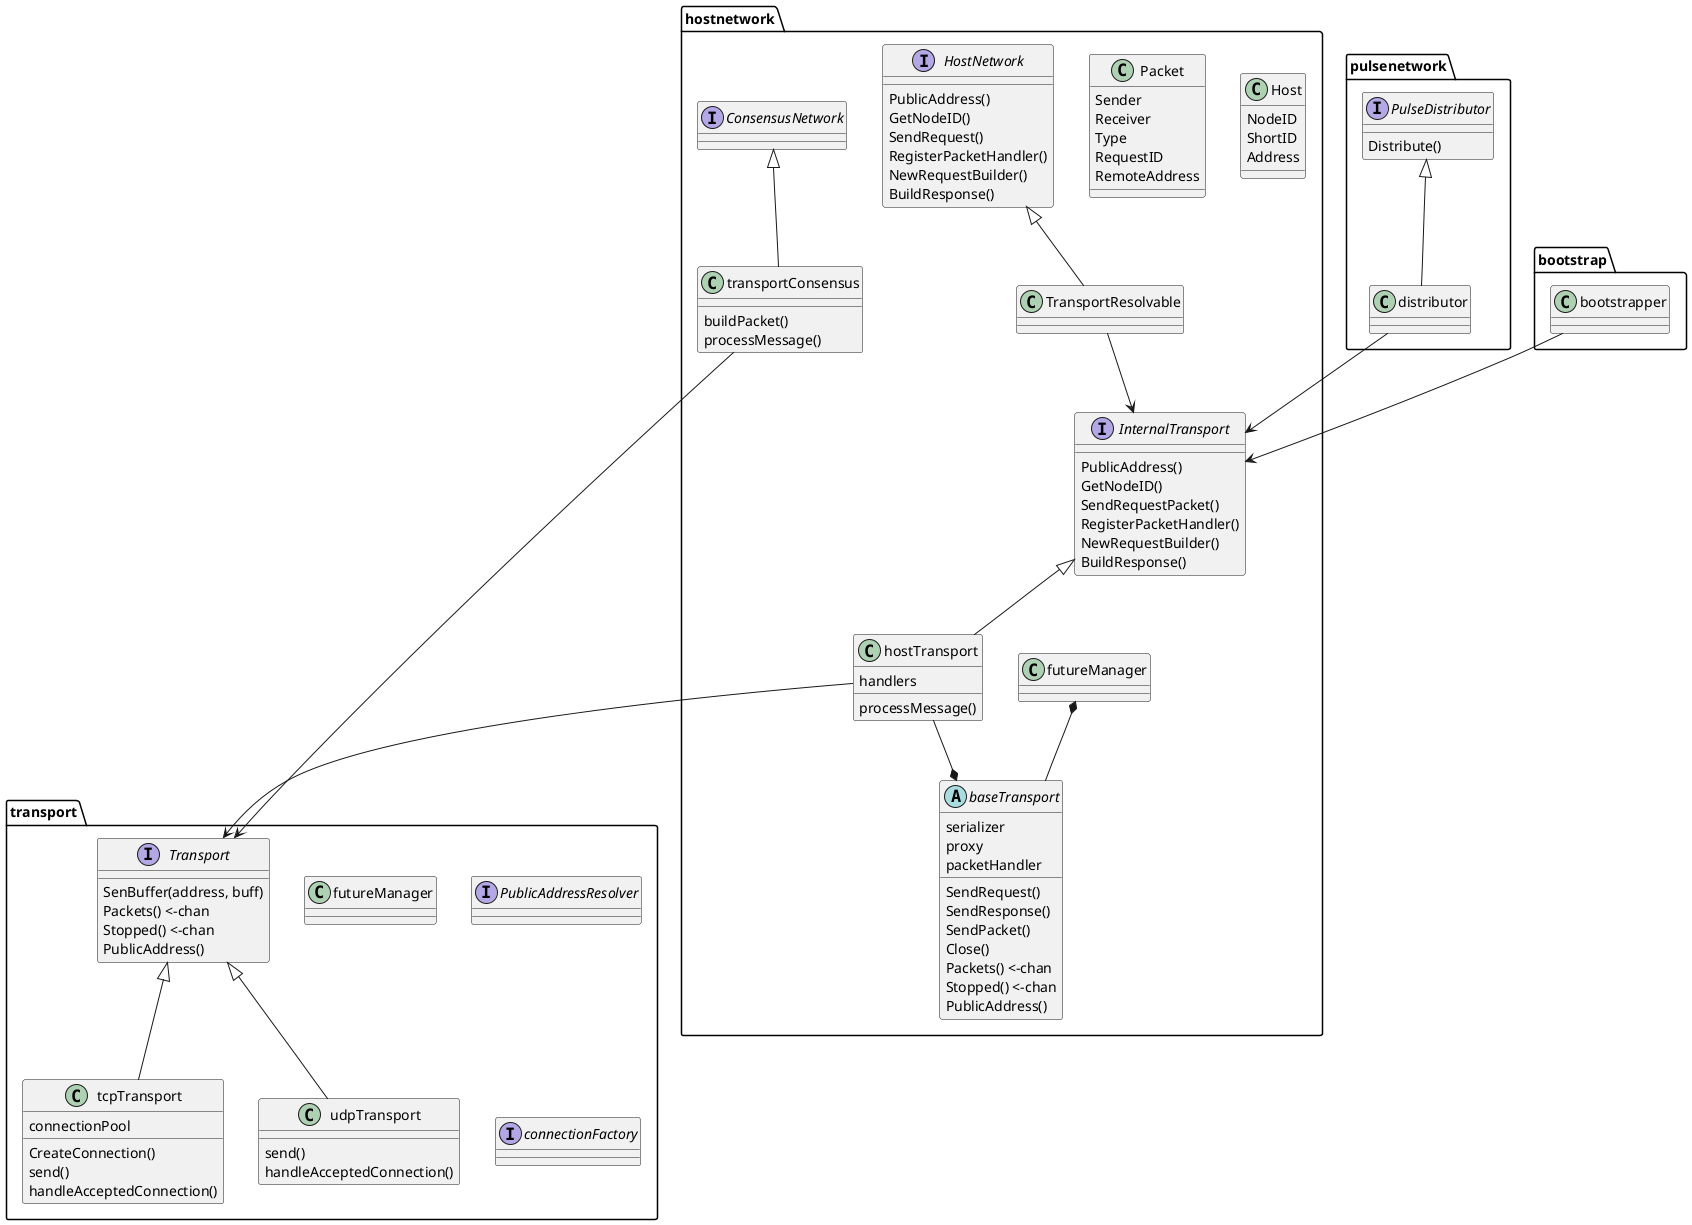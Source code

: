@startuml

package hostnetwork {

class Host {
NodeID
ShortID
Address
}
class Packet {
Sender
Receiver
Type
RequestID
RemoteAddress
}


class hostTransport {
handlers
processMessage()
}

interface InternalTransport{
PublicAddress()
GetNodeID()
SendRequestPacket()
RegisterPacketHandler()
NewRequestBuilder()
BuildResponse()
}

InternalTransport <|-- hostTransport

interface HostNetwork {
PublicAddress()
GetNodeID()
SendRequest()
RegisterPacketHandler()
NewRequestBuilder()
BuildResponse()
}

class TransportResolvable {
}
HostNetwork <|-- TransportResolvable

interface ConsensusNetwork
class transportConsensus {
buildPacket()
processMessage()
}
ConsensusNetwork <|-- transportConsensus

TransportResolvable --> InternalTransport

abstract class baseTransport {
serializer
proxy
packetHandler
SendRequest()
SendResponse()
SendPacket()
Close()
Packets() <-chan
Stopped() <-chan
PublicAddress()
}
futureManager *-- baseTransport
hostTransport --* baseTransport
}

package transport {
interface Transport {

SenBuffer(address, buff)
Packets() <-chan
Stopped() <-chan
PublicAddress()
}

class futureManager
interface PublicAddressResolver
interface connectionFactory





class tcpTransport {
connectionPool
CreateConnection()
send()
handleAcceptedConnection()
}
class udpTransport {
send()
handleAcceptedConnection()
}

Transport <|-- tcpTransport
Transport <|-- udpTransport

}



package pulsenetwork {
interface PulseDistributor {
Distribute()
}
class distributor
PulseDistributor <|-- distributor
distributor-->InternalTransport
}

package bootstrap {
class bootstrapper {
}
}
bootstrapper --> InternalTransport

transportConsensus --> Transport
hostTransport --> Transport


@enduml

